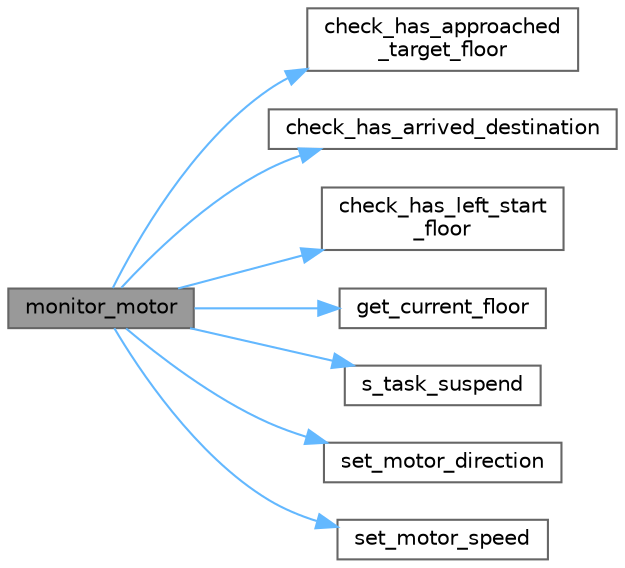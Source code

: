 digraph "monitor_motor"
{
 // LATEX_PDF_SIZE
  bgcolor="transparent";
  edge [fontname=Helvetica,fontsize=10,labelfontname=Helvetica,labelfontsize=10];
  node [fontname=Helvetica,fontsize=10,shape=box,height=0.2,width=0.4];
  rankdir="LR";
  Node1 [id="Node000001",label="monitor_motor",height=0.2,width=0.4,color="gray40", fillcolor="grey60", style="filled", fontcolor="black",tooltip="Monitors and adjusts the motor's speed and direction in real-time."];
  Node1 -> Node2 [id="edge1_Node000001_Node000002",color="steelblue1",style="solid",tooltip=" "];
  Node2 [id="Node000002",label="check_has_approached\l_target_floor",height=0.2,width=0.4,color="grey40", fillcolor="white", style="filled",URL="$motor_8c.html#a288cbec26c70115d24279402a9f7346e",tooltip="Checks if the motor is approaching the target floor."];
  Node1 -> Node3 [id="edge2_Node000001_Node000003",color="steelblue1",style="solid",tooltip=" "];
  Node3 [id="Node000003",label="check_has_arrived_destination",height=0.2,width=0.4,color="grey40", fillcolor="white", style="filled",URL="$motor_8c.html#a01522890a013e98379a4efd5cb7afa7d",tooltip="Checks if the motor has reached the target floor."];
  Node1 -> Node4 [id="edge3_Node000001_Node000004",color="steelblue1",style="solid",tooltip=" "];
  Node4 [id="Node000004",label="check_has_left_start\l_floor",height=0.2,width=0.4,color="grey40", fillcolor="white", style="filled",URL="$motor_8c.html#a83ad2db7cf38e8a3eb2525bc10945afe",tooltip="Checks if the motor has left the starting floor."];
  Node1 -> Node5 [id="edge4_Node000001_Node000005",color="steelblue1",style="solid",tooltip=" "];
  Node5 [id="Node000005",label="get_current_floor",height=0.2,width=0.4,color="grey40", fillcolor="white", style="filled",URL="$floor_8c.html#a8a2a209f2ca5bf6690bf4f1cc44159f4",tooltip="Get the current floor."];
  Node1 -> Node6 [id="edge5_Node000001_Node000006",color="steelblue1",style="solid",tooltip=" "];
  Node6 [id="Node000006",label="s_task_suspend",height=0.2,width=0.4,color="grey40", fillcolor="white", style="filled",URL="$scheduler_8c.html#a565b464dbec53eacf8d7099fefa0ad72",tooltip=" "];
  Node1 -> Node7 [id="edge6_Node000001_Node000007",color="steelblue1",style="solid",tooltip=" "];
  Node7 [id="Node000007",label="set_motor_direction",height=0.2,width=0.4,color="grey40", fillcolor="white", style="filled",URL="$motor_8c.html#a4dd464f02b377f321131a3f4c05358ac",tooltip="Sets the motor's direction to move up, down, or stay idle."];
  Node1 -> Node8 [id="edge7_Node000001_Node000008",color="steelblue1",style="solid",tooltip=" "];
  Node8 [id="Node000008",label="set_motor_speed",height=0.2,width=0.4,color="grey40", fillcolor="white", style="filled",URL="$motor_8c.html#ad75a31e61a2159c683a87c446c1d5dcb",tooltip="Sets the motor's speed to fast, slow, or stop."];
}

